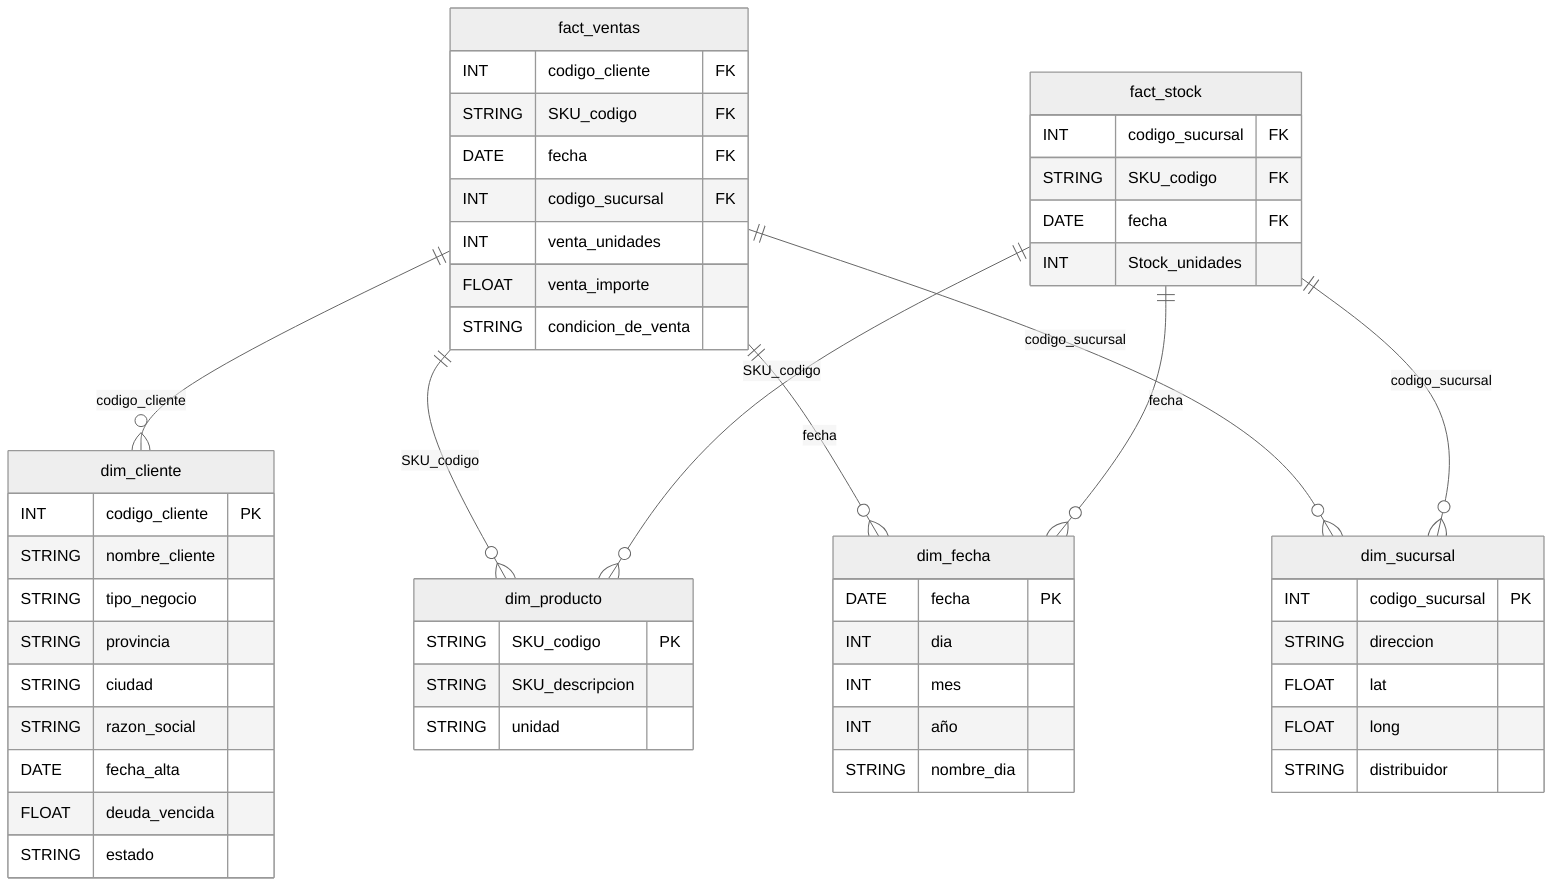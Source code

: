 ---
config:
  theme: neutral
---
erDiagram
    fact_ventas ||--o{ dim_cliente : "codigo_cliente"
    fact_ventas ||--o{ dim_producto : "SKU_codigo"
    fact_ventas ||--o{ dim_fecha : "fecha"
    fact_ventas ||--o{ dim_sucursal : "codigo_sucursal"

    fact_stock ||--o{ dim_producto : "SKU_codigo"
    fact_stock ||--o{ dim_fecha : "fecha"
    fact_stock ||--o{ dim_sucursal : "codigo_sucursal"
    
    dim_cliente {
        INT codigo_cliente PK
        STRING nombre_cliente
        STRING tipo_negocio
        STRING provincia
        STRING ciudad
        STRING razon_social
        DATE fecha_alta
        FLOAT deuda_vencida
        STRING estado
    }
    dim_producto {
        STRING SKU_codigo PK
        STRING SKU_descripcion
        STRING unidad
    }
    dim_fecha {
        DATE fecha PK
        INT dia
        INT mes
        INT año
        STRING nombre_dia
    }
    dim_sucursal {
        INT codigo_sucursal PK
        STRING direccion
        FLOAT lat
        FLOAT long
        STRING distribuidor
    }
    fact_ventas {
        INT codigo_cliente FK
        STRING SKU_codigo FK
        DATE fecha FK
        INT codigo_sucursal FK
        INT venta_unidades
        FLOAT venta_importe
        STRING condicion_de_venta
    }
    fact_stock {
        INT codigo_sucursal FK
        STRING SKU_codigo FK
        DATE fecha FK
        INT Stock_unidades
    }